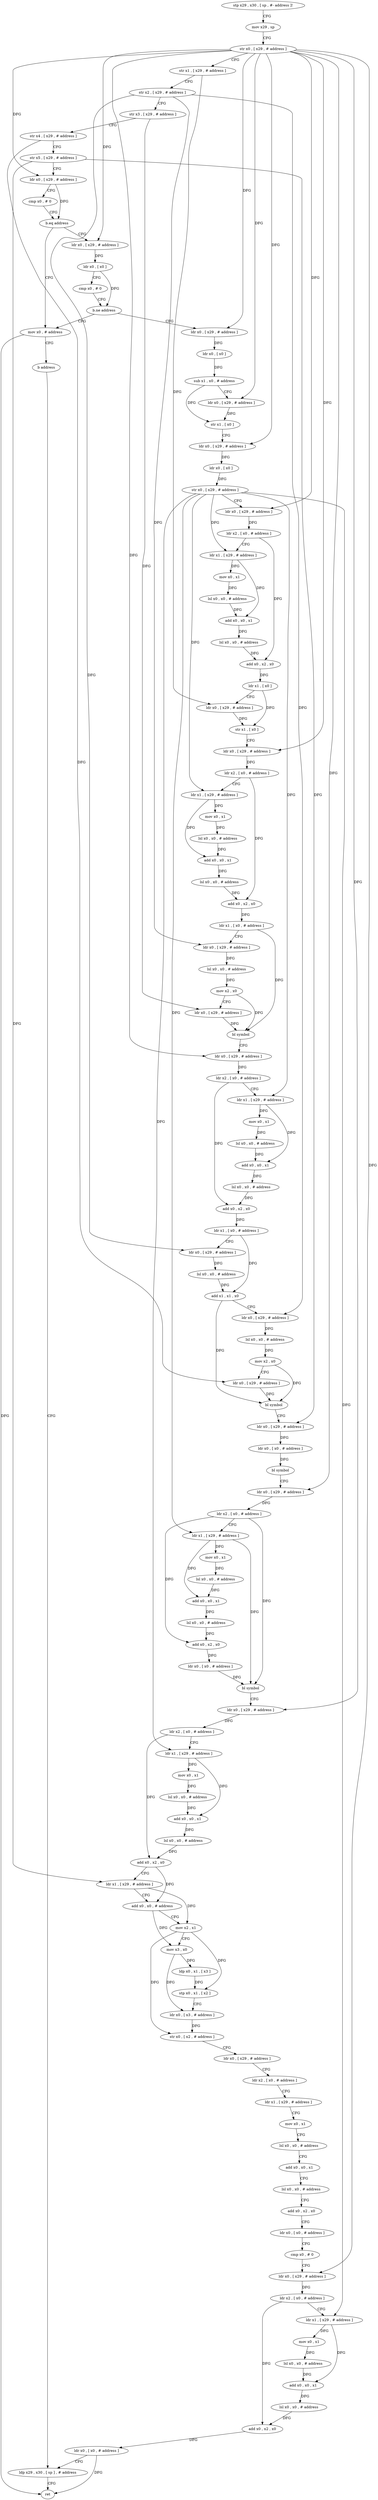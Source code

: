 digraph "func" {
"360096" [label = "stp x29 , x30 , [ sp , #- address ]!" ]
"360100" [label = "mov x29 , sp" ]
"360104" [label = "str x0 , [ x29 , # address ]" ]
"360108" [label = "str x1 , [ x29 , # address ]" ]
"360112" [label = "str x2 , [ x29 , # address ]" ]
"360116" [label = "str x3 , [ x29 , # address ]" ]
"360120" [label = "str x4 , [ x29 , # address ]" ]
"360124" [label = "str x5 , [ x29 , # address ]" ]
"360128" [label = "ldr x0 , [ x29 , # address ]" ]
"360132" [label = "cmp x0 , # 0" ]
"360136" [label = "b.eq address" ]
"360156" [label = "mov x0 , # address" ]
"360140" [label = "ldr x0 , [ x29 , # address ]" ]
"360160" [label = "b address" ]
"360556" [label = "ldp x29 , x30 , [ sp ] , # address" ]
"360144" [label = "ldr x0 , [ x0 ]" ]
"360148" [label = "cmp x0 , # 0" ]
"360152" [label = "b.ne address" ]
"360164" [label = "ldr x0 , [ x29 , # address ]" ]
"360560" [label = "ret" ]
"360168" [label = "ldr x0 , [ x0 ]" ]
"360172" [label = "sub x1 , x0 , # address" ]
"360176" [label = "ldr x0 , [ x29 , # address ]" ]
"360180" [label = "str x1 , [ x0 ]" ]
"360184" [label = "ldr x0 , [ x29 , # address ]" ]
"360188" [label = "ldr x0 , [ x0 ]" ]
"360192" [label = "str x0 , [ x29 , # address ]" ]
"360196" [label = "ldr x0 , [ x29 , # address ]" ]
"360200" [label = "ldr x2 , [ x0 , # address ]" ]
"360204" [label = "ldr x1 , [ x29 , # address ]" ]
"360208" [label = "mov x0 , x1" ]
"360212" [label = "lsl x0 , x0 , # address" ]
"360216" [label = "add x0 , x0 , x1" ]
"360220" [label = "lsl x0 , x0 , # address" ]
"360224" [label = "add x0 , x2 , x0" ]
"360228" [label = "ldr x1 , [ x0 ]" ]
"360232" [label = "ldr x0 , [ x29 , # address ]" ]
"360236" [label = "str x1 , [ x0 ]" ]
"360240" [label = "ldr x0 , [ x29 , # address ]" ]
"360244" [label = "ldr x2 , [ x0 , # address ]" ]
"360248" [label = "ldr x1 , [ x29 , # address ]" ]
"360252" [label = "mov x0 , x1" ]
"360256" [label = "lsl x0 , x0 , # address" ]
"360260" [label = "add x0 , x0 , x1" ]
"360264" [label = "lsl x0 , x0 , # address" ]
"360268" [label = "add x0 , x2 , x0" ]
"360272" [label = "ldr x1 , [ x0 , # address ]" ]
"360276" [label = "ldr x0 , [ x29 , # address ]" ]
"360280" [label = "lsl x0 , x0 , # address" ]
"360284" [label = "mov x2 , x0" ]
"360288" [label = "ldr x0 , [ x29 , # address ]" ]
"360292" [label = "bl symbol" ]
"360296" [label = "ldr x0 , [ x29 , # address ]" ]
"360300" [label = "ldr x2 , [ x0 , # address ]" ]
"360304" [label = "ldr x1 , [ x29 , # address ]" ]
"360308" [label = "mov x0 , x1" ]
"360312" [label = "lsl x0 , x0 , # address" ]
"360316" [label = "add x0 , x0 , x1" ]
"360320" [label = "lsl x0 , x0 , # address" ]
"360324" [label = "add x0 , x2 , x0" ]
"360328" [label = "ldr x1 , [ x0 , # address ]" ]
"360332" [label = "ldr x0 , [ x29 , # address ]" ]
"360336" [label = "lsl x0 , x0 , # address" ]
"360340" [label = "add x1 , x1 , x0" ]
"360344" [label = "ldr x0 , [ x29 , # address ]" ]
"360348" [label = "lsl x0 , x0 , # address" ]
"360352" [label = "mov x2 , x0" ]
"360356" [label = "ldr x0 , [ x29 , # address ]" ]
"360360" [label = "bl symbol" ]
"360364" [label = "ldr x0 , [ x29 , # address ]" ]
"360368" [label = "ldr x0 , [ x0 , # address ]" ]
"360372" [label = "bl symbol" ]
"360376" [label = "ldr x0 , [ x29 , # address ]" ]
"360380" [label = "ldr x2 , [ x0 , # address ]" ]
"360384" [label = "ldr x1 , [ x29 , # address ]" ]
"360388" [label = "mov x0 , x1" ]
"360392" [label = "lsl x0 , x0 , # address" ]
"360396" [label = "add x0 , x0 , x1" ]
"360400" [label = "lsl x0 , x0 , # address" ]
"360404" [label = "add x0 , x2 , x0" ]
"360408" [label = "ldr x0 , [ x0 , # address ]" ]
"360412" [label = "bl symbol" ]
"360416" [label = "ldr x0 , [ x29 , # address ]" ]
"360420" [label = "ldr x2 , [ x0 , # address ]" ]
"360424" [label = "ldr x1 , [ x29 , # address ]" ]
"360428" [label = "mov x0 , x1" ]
"360432" [label = "lsl x0 , x0 , # address" ]
"360436" [label = "add x0 , x0 , x1" ]
"360440" [label = "lsl x0 , x0 , # address" ]
"360444" [label = "add x0 , x2 , x0" ]
"360448" [label = "ldr x1 , [ x29 , # address ]" ]
"360452" [label = "add x0 , x0 , # address" ]
"360456" [label = "mov x2 , x1" ]
"360460" [label = "mov x3 , x0" ]
"360464" [label = "ldp x0 , x1 , [ x3 ]" ]
"360468" [label = "stp x0 , x1 , [ x2 ]" ]
"360472" [label = "ldr x0 , [ x3 , # address ]" ]
"360476" [label = "str x0 , [ x2 , # address ]" ]
"360480" [label = "ldr x0 , [ x29 , # address ]" ]
"360484" [label = "ldr x2 , [ x0 , # address ]" ]
"360488" [label = "ldr x1 , [ x29 , # address ]" ]
"360492" [label = "mov x0 , x1" ]
"360496" [label = "lsl x0 , x0 , # address" ]
"360500" [label = "add x0 , x0 , x1" ]
"360504" [label = "lsl x0 , x0 , # address" ]
"360508" [label = "add x0 , x2 , x0" ]
"360512" [label = "ldr x0 , [ x0 , # address ]" ]
"360516" [label = "cmp x0 , # 0" ]
"360520" [label = "ldr x0 , [ x29 , # address ]" ]
"360524" [label = "ldr x2 , [ x0 , # address ]" ]
"360528" [label = "ldr x1 , [ x29 , # address ]" ]
"360532" [label = "mov x0 , x1" ]
"360536" [label = "lsl x0 , x0 , # address" ]
"360540" [label = "add x0 , x0 , x1" ]
"360544" [label = "lsl x0 , x0 , # address" ]
"360548" [label = "add x0 , x2 , x0" ]
"360552" [label = "ldr x0 , [ x0 , # address ]" ]
"360096" -> "360100" [ label = "CFG" ]
"360100" -> "360104" [ label = "CFG" ]
"360104" -> "360108" [ label = "CFG" ]
"360104" -> "360128" [ label = "DFG" ]
"360104" -> "360140" [ label = "DFG" ]
"360104" -> "360164" [ label = "DFG" ]
"360104" -> "360176" [ label = "DFG" ]
"360104" -> "360184" [ label = "DFG" ]
"360104" -> "360196" [ label = "DFG" ]
"360104" -> "360240" [ label = "DFG" ]
"360104" -> "360296" [ label = "DFG" ]
"360104" -> "360376" [ label = "DFG" ]
"360104" -> "360416" [ label = "DFG" ]
"360104" -> "360520" [ label = "DFG" ]
"360108" -> "360112" [ label = "CFG" ]
"360108" -> "360232" [ label = "DFG" ]
"360112" -> "360116" [ label = "CFG" ]
"360112" -> "360276" [ label = "DFG" ]
"360112" -> "360332" [ label = "DFG" ]
"360112" -> "360344" [ label = "DFG" ]
"360116" -> "360120" [ label = "CFG" ]
"360116" -> "360288" [ label = "DFG" ]
"360120" -> "360124" [ label = "CFG" ]
"360120" -> "360356" [ label = "DFG" ]
"360124" -> "360128" [ label = "CFG" ]
"360124" -> "360364" [ label = "DFG" ]
"360124" -> "360448" [ label = "DFG" ]
"360128" -> "360132" [ label = "CFG" ]
"360128" -> "360136" [ label = "DFG" ]
"360132" -> "360136" [ label = "CFG" ]
"360136" -> "360156" [ label = "CFG" ]
"360136" -> "360140" [ label = "CFG" ]
"360156" -> "360160" [ label = "CFG" ]
"360156" -> "360560" [ label = "DFG" ]
"360140" -> "360144" [ label = "DFG" ]
"360160" -> "360556" [ label = "CFG" ]
"360556" -> "360560" [ label = "CFG" ]
"360144" -> "360148" [ label = "CFG" ]
"360144" -> "360152" [ label = "DFG" ]
"360148" -> "360152" [ label = "CFG" ]
"360152" -> "360164" [ label = "CFG" ]
"360152" -> "360156" [ label = "CFG" ]
"360164" -> "360168" [ label = "DFG" ]
"360168" -> "360172" [ label = "DFG" ]
"360172" -> "360176" [ label = "CFG" ]
"360172" -> "360180" [ label = "DFG" ]
"360176" -> "360180" [ label = "DFG" ]
"360180" -> "360184" [ label = "CFG" ]
"360184" -> "360188" [ label = "DFG" ]
"360188" -> "360192" [ label = "DFG" ]
"360192" -> "360196" [ label = "CFG" ]
"360192" -> "360204" [ label = "DFG" ]
"360192" -> "360248" [ label = "DFG" ]
"360192" -> "360304" [ label = "DFG" ]
"360192" -> "360384" [ label = "DFG" ]
"360192" -> "360424" [ label = "DFG" ]
"360192" -> "360528" [ label = "DFG" ]
"360196" -> "360200" [ label = "DFG" ]
"360200" -> "360204" [ label = "CFG" ]
"360200" -> "360224" [ label = "DFG" ]
"360204" -> "360208" [ label = "DFG" ]
"360204" -> "360216" [ label = "DFG" ]
"360208" -> "360212" [ label = "DFG" ]
"360212" -> "360216" [ label = "DFG" ]
"360216" -> "360220" [ label = "DFG" ]
"360220" -> "360224" [ label = "DFG" ]
"360224" -> "360228" [ label = "DFG" ]
"360228" -> "360232" [ label = "CFG" ]
"360228" -> "360236" [ label = "DFG" ]
"360232" -> "360236" [ label = "DFG" ]
"360236" -> "360240" [ label = "CFG" ]
"360240" -> "360244" [ label = "DFG" ]
"360244" -> "360248" [ label = "CFG" ]
"360244" -> "360268" [ label = "DFG" ]
"360248" -> "360252" [ label = "DFG" ]
"360248" -> "360260" [ label = "DFG" ]
"360252" -> "360256" [ label = "DFG" ]
"360256" -> "360260" [ label = "DFG" ]
"360260" -> "360264" [ label = "DFG" ]
"360264" -> "360268" [ label = "DFG" ]
"360268" -> "360272" [ label = "DFG" ]
"360272" -> "360276" [ label = "CFG" ]
"360272" -> "360292" [ label = "DFG" ]
"360276" -> "360280" [ label = "DFG" ]
"360280" -> "360284" [ label = "DFG" ]
"360284" -> "360288" [ label = "CFG" ]
"360284" -> "360292" [ label = "DFG" ]
"360288" -> "360292" [ label = "DFG" ]
"360292" -> "360296" [ label = "CFG" ]
"360296" -> "360300" [ label = "DFG" ]
"360300" -> "360304" [ label = "CFG" ]
"360300" -> "360324" [ label = "DFG" ]
"360304" -> "360308" [ label = "DFG" ]
"360304" -> "360316" [ label = "DFG" ]
"360308" -> "360312" [ label = "DFG" ]
"360312" -> "360316" [ label = "DFG" ]
"360316" -> "360320" [ label = "DFG" ]
"360320" -> "360324" [ label = "DFG" ]
"360324" -> "360328" [ label = "DFG" ]
"360328" -> "360332" [ label = "CFG" ]
"360328" -> "360340" [ label = "DFG" ]
"360332" -> "360336" [ label = "DFG" ]
"360336" -> "360340" [ label = "DFG" ]
"360340" -> "360344" [ label = "CFG" ]
"360340" -> "360360" [ label = "DFG" ]
"360344" -> "360348" [ label = "DFG" ]
"360348" -> "360352" [ label = "DFG" ]
"360352" -> "360356" [ label = "CFG" ]
"360352" -> "360360" [ label = "DFG" ]
"360356" -> "360360" [ label = "DFG" ]
"360360" -> "360364" [ label = "CFG" ]
"360364" -> "360368" [ label = "DFG" ]
"360368" -> "360372" [ label = "DFG" ]
"360372" -> "360376" [ label = "CFG" ]
"360376" -> "360380" [ label = "DFG" ]
"360380" -> "360384" [ label = "CFG" ]
"360380" -> "360404" [ label = "DFG" ]
"360380" -> "360412" [ label = "DFG" ]
"360384" -> "360388" [ label = "DFG" ]
"360384" -> "360396" [ label = "DFG" ]
"360384" -> "360412" [ label = "DFG" ]
"360388" -> "360392" [ label = "DFG" ]
"360392" -> "360396" [ label = "DFG" ]
"360396" -> "360400" [ label = "DFG" ]
"360400" -> "360404" [ label = "DFG" ]
"360404" -> "360408" [ label = "DFG" ]
"360408" -> "360412" [ label = "DFG" ]
"360412" -> "360416" [ label = "CFG" ]
"360416" -> "360420" [ label = "DFG" ]
"360420" -> "360424" [ label = "CFG" ]
"360420" -> "360444" [ label = "DFG" ]
"360424" -> "360428" [ label = "DFG" ]
"360424" -> "360436" [ label = "DFG" ]
"360428" -> "360432" [ label = "DFG" ]
"360432" -> "360436" [ label = "DFG" ]
"360436" -> "360440" [ label = "DFG" ]
"360440" -> "360444" [ label = "DFG" ]
"360444" -> "360448" [ label = "CFG" ]
"360444" -> "360452" [ label = "DFG" ]
"360448" -> "360452" [ label = "CFG" ]
"360448" -> "360456" [ label = "DFG" ]
"360452" -> "360456" [ label = "CFG" ]
"360452" -> "360460" [ label = "DFG" ]
"360456" -> "360460" [ label = "CFG" ]
"360456" -> "360468" [ label = "DFG" ]
"360456" -> "360476" [ label = "DFG" ]
"360460" -> "360464" [ label = "DFG" ]
"360460" -> "360472" [ label = "DFG" ]
"360464" -> "360468" [ label = "DFG" ]
"360468" -> "360472" [ label = "CFG" ]
"360472" -> "360476" [ label = "DFG" ]
"360476" -> "360480" [ label = "CFG" ]
"360480" -> "360484" [ label = "CFG" ]
"360484" -> "360488" [ label = "CFG" ]
"360488" -> "360492" [ label = "CFG" ]
"360492" -> "360496" [ label = "CFG" ]
"360496" -> "360500" [ label = "CFG" ]
"360500" -> "360504" [ label = "CFG" ]
"360504" -> "360508" [ label = "CFG" ]
"360508" -> "360512" [ label = "CFG" ]
"360512" -> "360516" [ label = "CFG" ]
"360516" -> "360520" [ label = "CFG" ]
"360520" -> "360524" [ label = "DFG" ]
"360524" -> "360528" [ label = "CFG" ]
"360524" -> "360548" [ label = "DFG" ]
"360528" -> "360532" [ label = "DFG" ]
"360528" -> "360540" [ label = "DFG" ]
"360532" -> "360536" [ label = "DFG" ]
"360536" -> "360540" [ label = "DFG" ]
"360540" -> "360544" [ label = "DFG" ]
"360544" -> "360548" [ label = "DFG" ]
"360548" -> "360552" [ label = "DFG" ]
"360552" -> "360556" [ label = "CFG" ]
"360552" -> "360560" [ label = "DFG" ]
}
